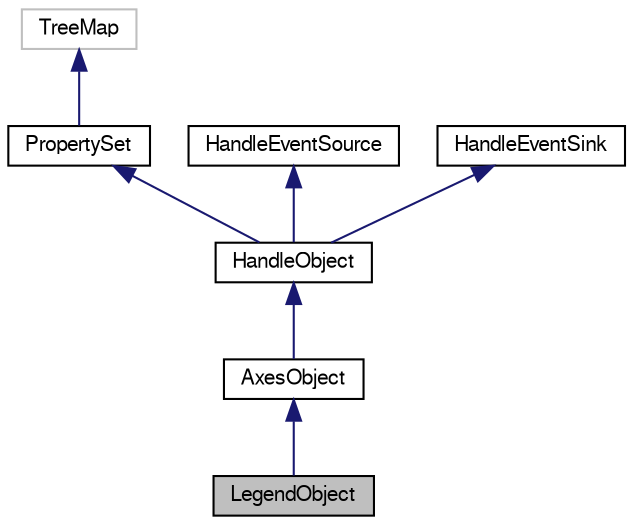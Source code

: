 digraph G
{
  edge [fontname="FreeSans",fontsize="10",labelfontname="FreeSans",labelfontsize="10"];
  node [fontname="FreeSans",fontsize="10",shape=record];
  Node1 [label="LegendObject",height=0.2,width=0.4,color="black", fillcolor="grey75", style="filled" fontcolor="black"];
  Node2 -> Node1 [dir="back",color="midnightblue",fontsize="10",style="solid",fontname="FreeSans"];
  Node2 [label="AxesObject",height=0.2,width=0.4,color="black", fillcolor="white", style="filled",URL="$classorg_1_1octave_1_1graphics_1_1_axes_object.html"];
  Node3 -> Node2 [dir="back",color="midnightblue",fontsize="10",style="solid",fontname="FreeSans"];
  Node3 [label="HandleObject",height=0.2,width=0.4,color="black", fillcolor="white", style="filled",URL="$classorg_1_1octave_1_1graphics_1_1_handle_object.html",tooltip="Base class for handle-based graphics."];
  Node4 -> Node3 [dir="back",color="midnightblue",fontsize="10",style="solid",fontname="FreeSans"];
  Node4 [label="PropertySet",height=0.2,width=0.4,color="black", fillcolor="white", style="filled",URL="$classorg_1_1octave_1_1graphics_1_1_property_set.html"];
  Node5 -> Node4 [dir="back",color="midnightblue",fontsize="10",style="solid",fontname="FreeSans"];
  Node5 [label="TreeMap",height=0.2,width=0.4,color="grey75", fillcolor="white", style="filled"];
  Node6 -> Node3 [dir="back",color="midnightblue",fontsize="10",style="solid",fontname="FreeSans"];
  Node6 [label="HandleEventSource",height=0.2,width=0.4,color="black", fillcolor="white", style="filled",URL="$interfaceorg_1_1octave_1_1graphics_1_1_handle_event_source.html"];
  Node7 -> Node3 [dir="back",color="midnightblue",fontsize="10",style="solid",fontname="FreeSans"];
  Node7 [label="HandleEventSink",height=0.2,width=0.4,color="black", fillcolor="white", style="filled",URL="$interfaceorg_1_1octave_1_1graphics_1_1_handle_event_sink.html"];
}
